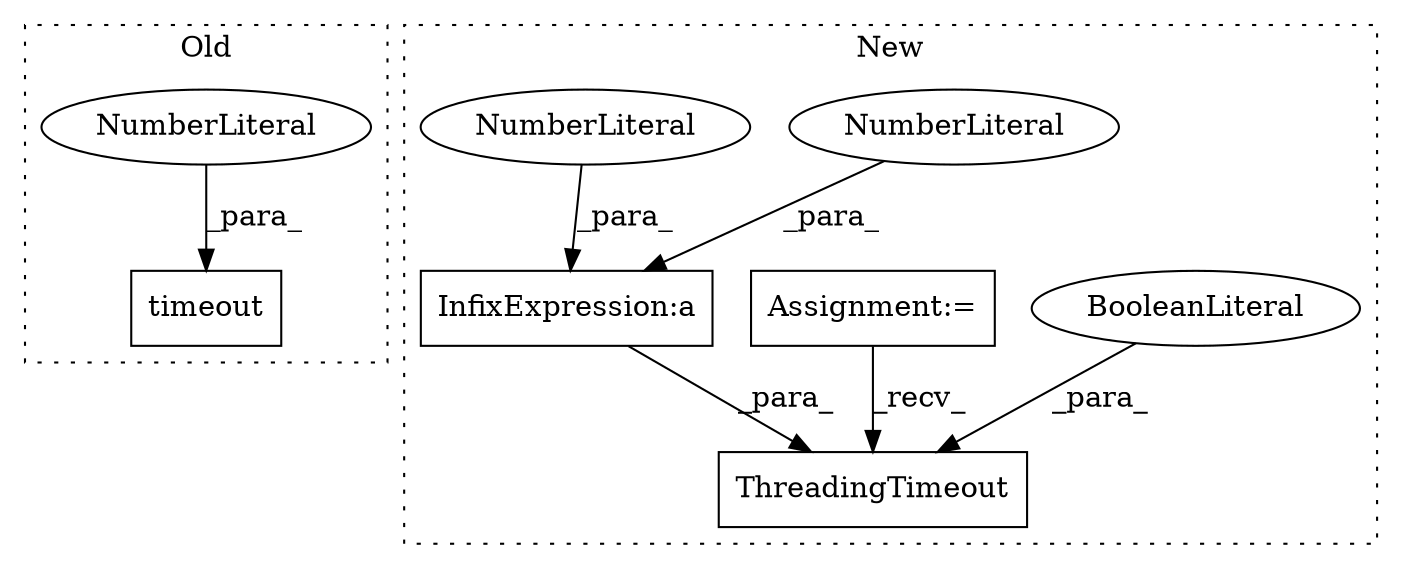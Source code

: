 digraph G {
subgraph cluster0 {
1 [label="timeout" a="32" s="5387,5396" l="8,1" shape="box"];
7 [label="NumberLiteral" a="34" s="5395" l="1" shape="ellipse"];
label = "Old";
style="dotted";
}
subgraph cluster1 {
2 [label="ThreadingTimeout" a="32" s="5475,5504" l="17,1" shape="box"];
3 [label="InfixExpression:a" a="27" s="5493" l="3" shape="box"];
4 [label="NumberLiteral" a="34" s="5496" l="2" shape="ellipse"];
5 [label="BooleanLiteral" a="9" s="5499" l="5" shape="ellipse"];
6 [label="Assignment:=" a="7" s="5422" l="6" shape="box"];
8 [label="NumberLiteral" a="34" s="5492" l="1" shape="ellipse"];
label = "New";
style="dotted";
}
3 -> 2 [label="_para_"];
4 -> 3 [label="_para_"];
5 -> 2 [label="_para_"];
6 -> 2 [label="_recv_"];
7 -> 1 [label="_para_"];
8 -> 3 [label="_para_"];
}
